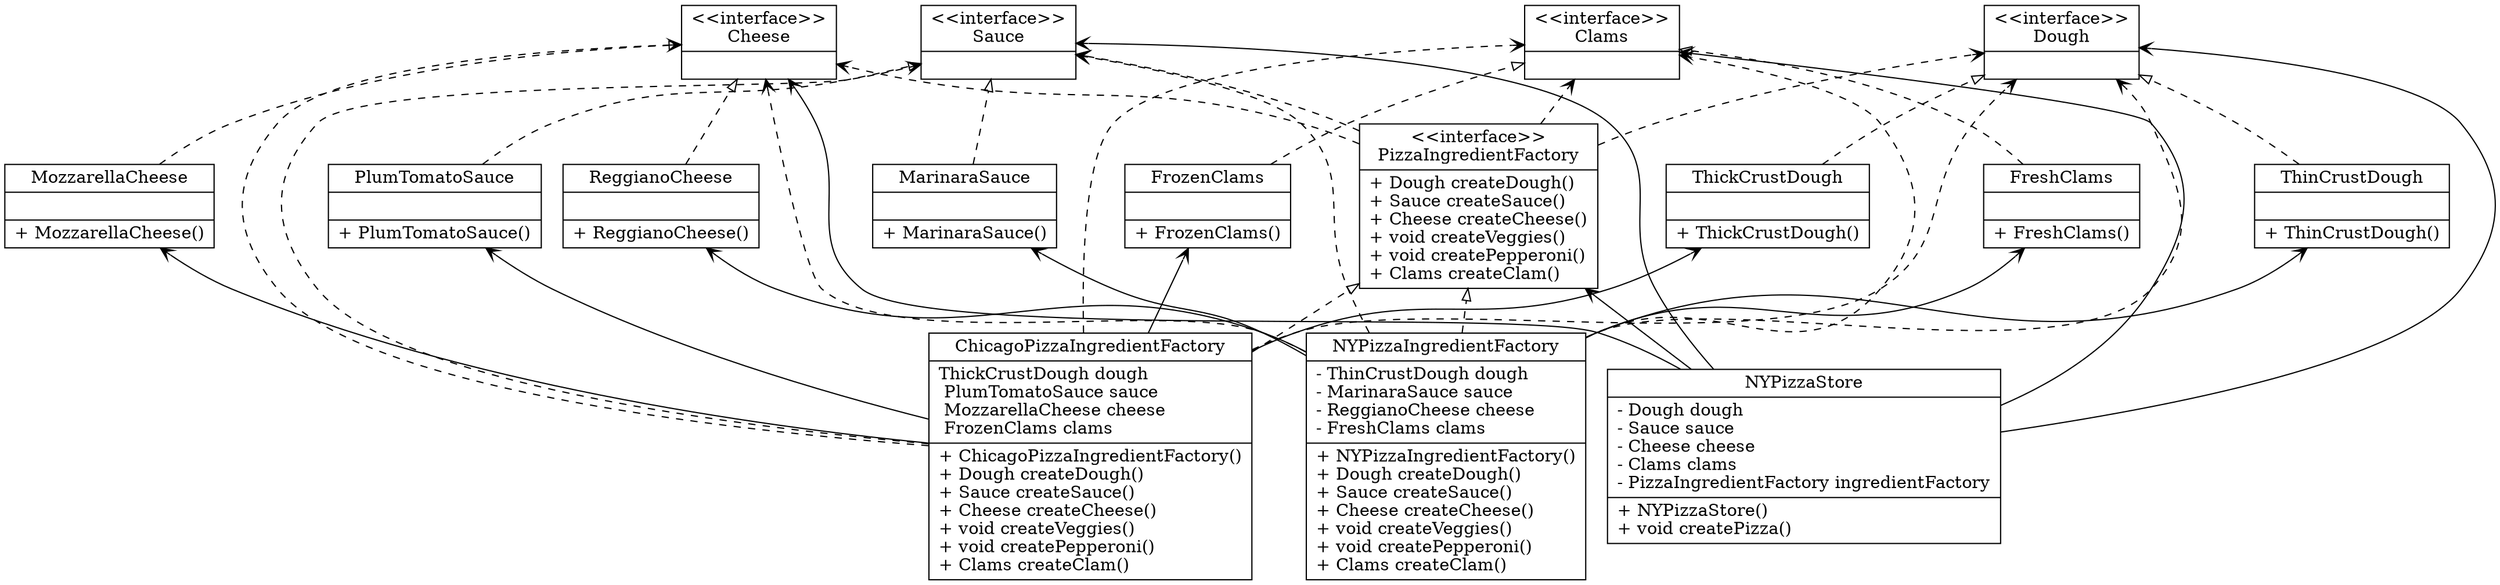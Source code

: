 digraph AbstractPizzaFactory{
rankdir=BT;
ChicagoPizzaIngredientFactory [
shape = "record",
label = "{ChicagoPizzaIngredientFactory| ThickCrustDough dough\l PlumTomatoSauce sauce\l MozzarellaCheese cheese\l FrozenClams clams\l|+ ChicagoPizzaIngredientFactory()\l+ Dough createDough()\l+ Sauce createSauce()\l+ Cheese createCheese()\l+ void createVeggies()\l+ void createPepperoni()\l+ Clams createClam()\l}"
];
FreshClams [
shape = "record",
label = "{FreshClams||+ FreshClams()\l}"
];
FrozenClams [
shape = "record",
label = "{FrozenClams||+ FrozenClams()\l}"
];
MarinaraSauce [
shape = "record",
label = "{MarinaraSauce||+ MarinaraSauce()\l}"
];
MozzarellaCheese [
shape = "record",
label = "{MozzarellaCheese||+ MozzarellaCheese()\l}"
];
NYPizzaIngredientFactory [
shape = "record",
label = "{NYPizzaIngredientFactory|- ThinCrustDough dough\l- MarinaraSauce sauce\l- ReggianoCheese cheese\l- FreshClams clams\l|+ NYPizzaIngredientFactory()\l+ Dough createDough()\l+ Sauce createSauce()\l+ Cheese createCheese()\l+ void createVeggies()\l+ void createPepperoni()\l+ Clams createClam()\l}"
];
NYPizzaStore [
shape = "record",
label = "{NYPizzaStore|- Dough dough\l- Sauce sauce\l- Cheese cheese\l- Clams clams\l- PizzaIngredientFactory ingredientFactory\l|+ NYPizzaStore()\l+ void createPizza()\l}"
];
PlumTomatoSauce [
shape = "record",
label = "{PlumTomatoSauce||+ PlumTomatoSauce()\l}"
];
ReggianoCheese [
shape = "record",
label = "{ReggianoCheese||+ ReggianoCheese()\l}"
];
ThickCrustDough [
shape = "record",
label = "{ThickCrustDough||+ ThickCrustDough()\l}"
];
ThinCrustDough [
shape = "record",
label = "{ThinCrustDough||+ ThinCrustDough()\l}"
];
Cheese [
shape = "record",
label = "{\<\<interface\>\>\nCheese|}"
];
PizzaIngredientFactory [
shape = "record",
label = "{\<\<interface\>\>\nPizzaIngredientFactory|+ Dough createDough()\l+ Sauce createSauce()\l+ Cheese createCheese()\l+ void createVeggies()\l+ void createPepperoni()\l+ Clams createClam()\l}"
];
Clams [
shape = "record",
label = "{\<\<interface\>\>\nClams|}"
];
Dough [
shape = "record",
label = "{\<\<interface\>\>\nDough|}"
];
Sauce [
shape = "record",
label = "{\<\<interface\>\>\nSauce|}"
];
ChicagoPizzaIngredientFactory -> PizzaIngredientFactory [arrowhead="onormal", style="dashed"];
FreshClams -> Clams [arrowhead="onormal", style="dashed"];
FrozenClams -> Clams [arrowhead="onormal", style="dashed"];
MarinaraSauce -> Sauce [arrowhead="onormal", style="dashed"];
MozzarellaCheese -> Cheese [arrowhead="onormal", style="dashed"];
NYPizzaIngredientFactory -> PizzaIngredientFactory [arrowhead="onormal", style="dashed"];
PlumTomatoSauce -> Sauce [arrowhead="onormal", style="dashed"];
ReggianoCheese -> Cheese [arrowhead="onormal", style="dashed"];
ThickCrustDough -> Dough [arrowhead="onormal", style="dashed"];
ThinCrustDough -> Dough [arrowhead="onormal", style="dashed"];
ChicagoPizzaIngredientFactory -> PlumTomatoSauce [arrowhead="vee", style="solid"];
ChicagoPizzaIngredientFactory -> MozzarellaCheese [arrowhead="vee", style="solid"];
ChicagoPizzaIngredientFactory -> FrozenClams [arrowhead="vee", style="solid"];
ChicagoPizzaIngredientFactory -> ThickCrustDough [arrowhead="vee", style="solid"];
ChicagoPizzaIngredientFactory -> Sauce [arrowhead="vee", style="dashed"];
ChicagoPizzaIngredientFactory -> Dough [arrowhead="vee", style="dashed"];
ChicagoPizzaIngredientFactory -> Cheese [arrowhead="vee", style="dashed"];
ChicagoPizzaIngredientFactory -> Clams [arrowhead="vee", style="dashed"];
NYPizzaIngredientFactory -> ThinCrustDough [arrowhead="vee", style="solid"];
NYPizzaIngredientFactory -> MarinaraSauce [arrowhead="vee", style="solid"];
NYPizzaIngredientFactory -> ReggianoCheese [arrowhead="vee", style="solid"];
NYPizzaIngredientFactory -> FreshClams [arrowhead="vee", style="solid"];
NYPizzaIngredientFactory -> Sauce [arrowhead="vee", style="dashed"];
NYPizzaIngredientFactory -> Dough [arrowhead="vee", style="dashed"];
NYPizzaIngredientFactory -> Cheese [arrowhead="vee", style="dashed"];
NYPizzaIngredientFactory -> Clams [arrowhead="vee", style="dashed"];
NYPizzaStore -> Sauce [arrowhead="vee", style="solid"];
NYPizzaStore -> Dough [arrowhead="vee", style="solid"];
NYPizzaStore -> Cheese [arrowhead="vee", style="solid"];
NYPizzaStore -> PizzaIngredientFactory [arrowhead="vee", style="solid"];
NYPizzaStore -> Clams [arrowhead="vee", style="solid"];
PizzaIngredientFactory -> Sauce [arrowhead="vee", style="dashed"];
PizzaIngredientFactory -> Dough [arrowhead="vee", style="dashed"];
PizzaIngredientFactory -> Cheese [arrowhead="vee", style="dashed"];
PizzaIngredientFactory -> Clams [arrowhead="vee", style="dashed"];
}
